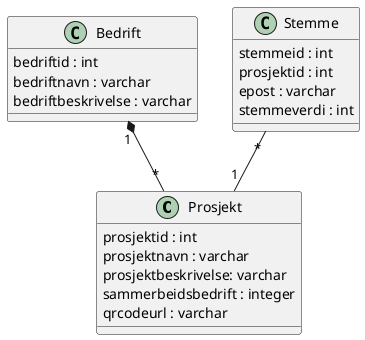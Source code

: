 @startuml
class Prosjekt{
    prosjektid : int
    prosjektnavn : varchar
    prosjektbeskrivelse: varchar
    sammerbeidsbedrift : integer
    qrcodeurl : varchar
}

class Bedrift{
    bedriftid : int
    bedriftnavn : varchar
    bedriftbeskrivelse : varchar
}

class Stemme{
    stemmeid : int
    prosjektid : int
    epost : varchar
    stemmeverdi : int
}

Bedrift "1" *-- "*" Prosjekt
Stemme "*" -- "1" Prosjekt
@enduml